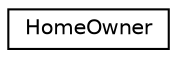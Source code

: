 digraph "Graphical Class Hierarchy"
{
 // LATEX_PDF_SIZE
  edge [fontname="Helvetica",fontsize="10",labelfontname="Helvetica",labelfontsize="10"];
  node [fontname="Helvetica",fontsize="10",shape=record];
  rankdir="LR";
  Node0 [label="HomeOwner",height=0.2,width=0.4,color="black", fillcolor="white", style="filled",URL="$classHomeOwner.html",tooltip=" "];
}
